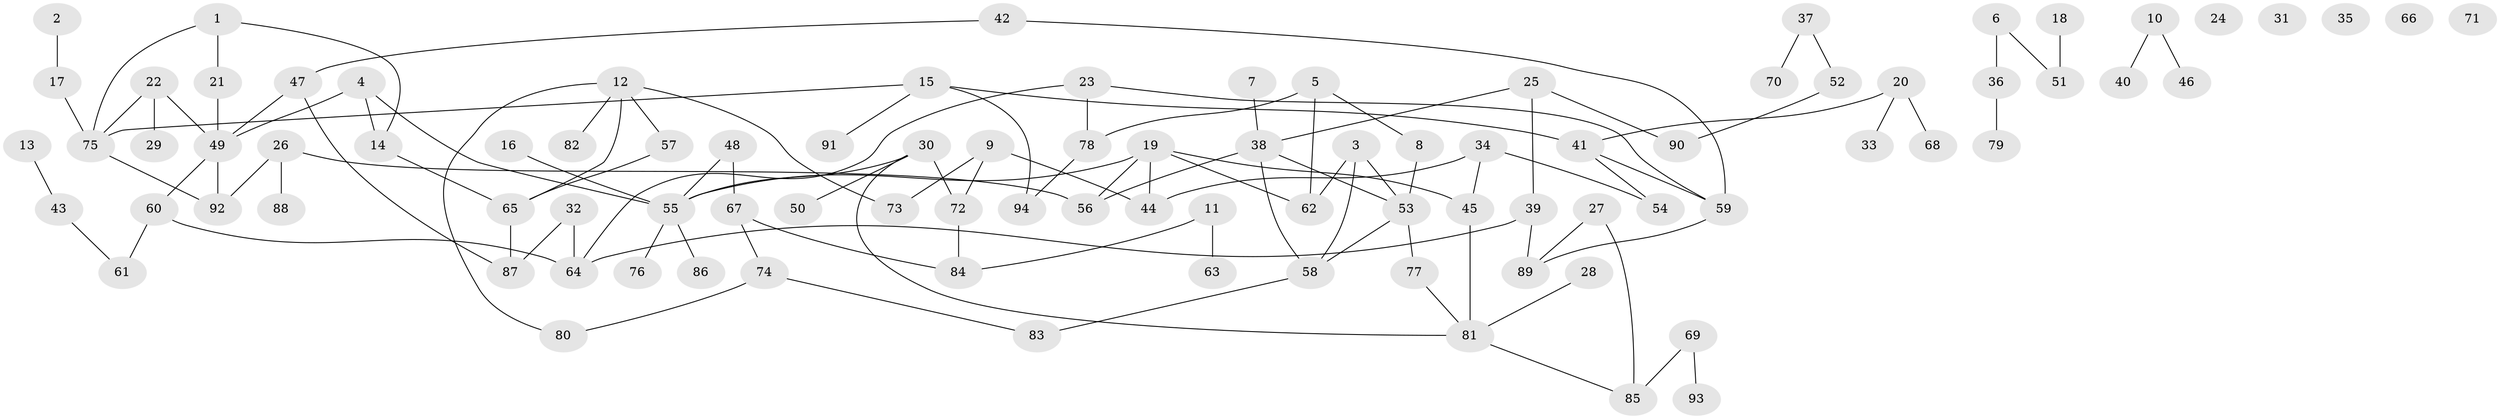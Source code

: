 // coarse degree distribution, {3: 0.21311475409836064, 1: 0.26229508196721313, 4: 0.14754098360655737, 2: 0.16393442622950818, 7: 0.03278688524590164, 6: 0.04918032786885246, 0: 0.08196721311475409, 5: 0.04918032786885246}
// Generated by graph-tools (version 1.1) at 2025/23/03/03/25 07:23:29]
// undirected, 94 vertices, 113 edges
graph export_dot {
graph [start="1"]
  node [color=gray90,style=filled];
  1;
  2;
  3;
  4;
  5;
  6;
  7;
  8;
  9;
  10;
  11;
  12;
  13;
  14;
  15;
  16;
  17;
  18;
  19;
  20;
  21;
  22;
  23;
  24;
  25;
  26;
  27;
  28;
  29;
  30;
  31;
  32;
  33;
  34;
  35;
  36;
  37;
  38;
  39;
  40;
  41;
  42;
  43;
  44;
  45;
  46;
  47;
  48;
  49;
  50;
  51;
  52;
  53;
  54;
  55;
  56;
  57;
  58;
  59;
  60;
  61;
  62;
  63;
  64;
  65;
  66;
  67;
  68;
  69;
  70;
  71;
  72;
  73;
  74;
  75;
  76;
  77;
  78;
  79;
  80;
  81;
  82;
  83;
  84;
  85;
  86;
  87;
  88;
  89;
  90;
  91;
  92;
  93;
  94;
  1 -- 14;
  1 -- 21;
  1 -- 75;
  2 -- 17;
  3 -- 53;
  3 -- 58;
  3 -- 62;
  4 -- 14;
  4 -- 49;
  4 -- 55;
  5 -- 8;
  5 -- 62;
  5 -- 78;
  6 -- 36;
  6 -- 51;
  7 -- 38;
  8 -- 53;
  9 -- 44;
  9 -- 72;
  9 -- 73;
  10 -- 40;
  10 -- 46;
  11 -- 63;
  11 -- 84;
  12 -- 57;
  12 -- 65;
  12 -- 73;
  12 -- 80;
  12 -- 82;
  13 -- 43;
  14 -- 65;
  15 -- 41;
  15 -- 75;
  15 -- 91;
  15 -- 94;
  16 -- 55;
  17 -- 75;
  18 -- 51;
  19 -- 44;
  19 -- 45;
  19 -- 55;
  19 -- 56;
  19 -- 62;
  20 -- 33;
  20 -- 41;
  20 -- 68;
  21 -- 49;
  22 -- 29;
  22 -- 49;
  22 -- 75;
  23 -- 59;
  23 -- 64;
  23 -- 78;
  25 -- 38;
  25 -- 39;
  25 -- 90;
  26 -- 56;
  26 -- 88;
  26 -- 92;
  27 -- 85;
  27 -- 89;
  28 -- 81;
  30 -- 50;
  30 -- 55;
  30 -- 72;
  30 -- 81;
  32 -- 64;
  32 -- 87;
  34 -- 44;
  34 -- 45;
  34 -- 54;
  36 -- 79;
  37 -- 52;
  37 -- 70;
  38 -- 53;
  38 -- 56;
  38 -- 58;
  39 -- 64;
  39 -- 89;
  41 -- 54;
  41 -- 59;
  42 -- 47;
  42 -- 59;
  43 -- 61;
  45 -- 81;
  47 -- 49;
  47 -- 87;
  48 -- 55;
  48 -- 67;
  49 -- 60;
  49 -- 92;
  52 -- 90;
  53 -- 58;
  53 -- 77;
  55 -- 76;
  55 -- 86;
  57 -- 65;
  58 -- 83;
  59 -- 89;
  60 -- 61;
  60 -- 64;
  65 -- 87;
  67 -- 74;
  67 -- 84;
  69 -- 85;
  69 -- 93;
  72 -- 84;
  74 -- 80;
  74 -- 83;
  75 -- 92;
  77 -- 81;
  78 -- 94;
  81 -- 85;
}
